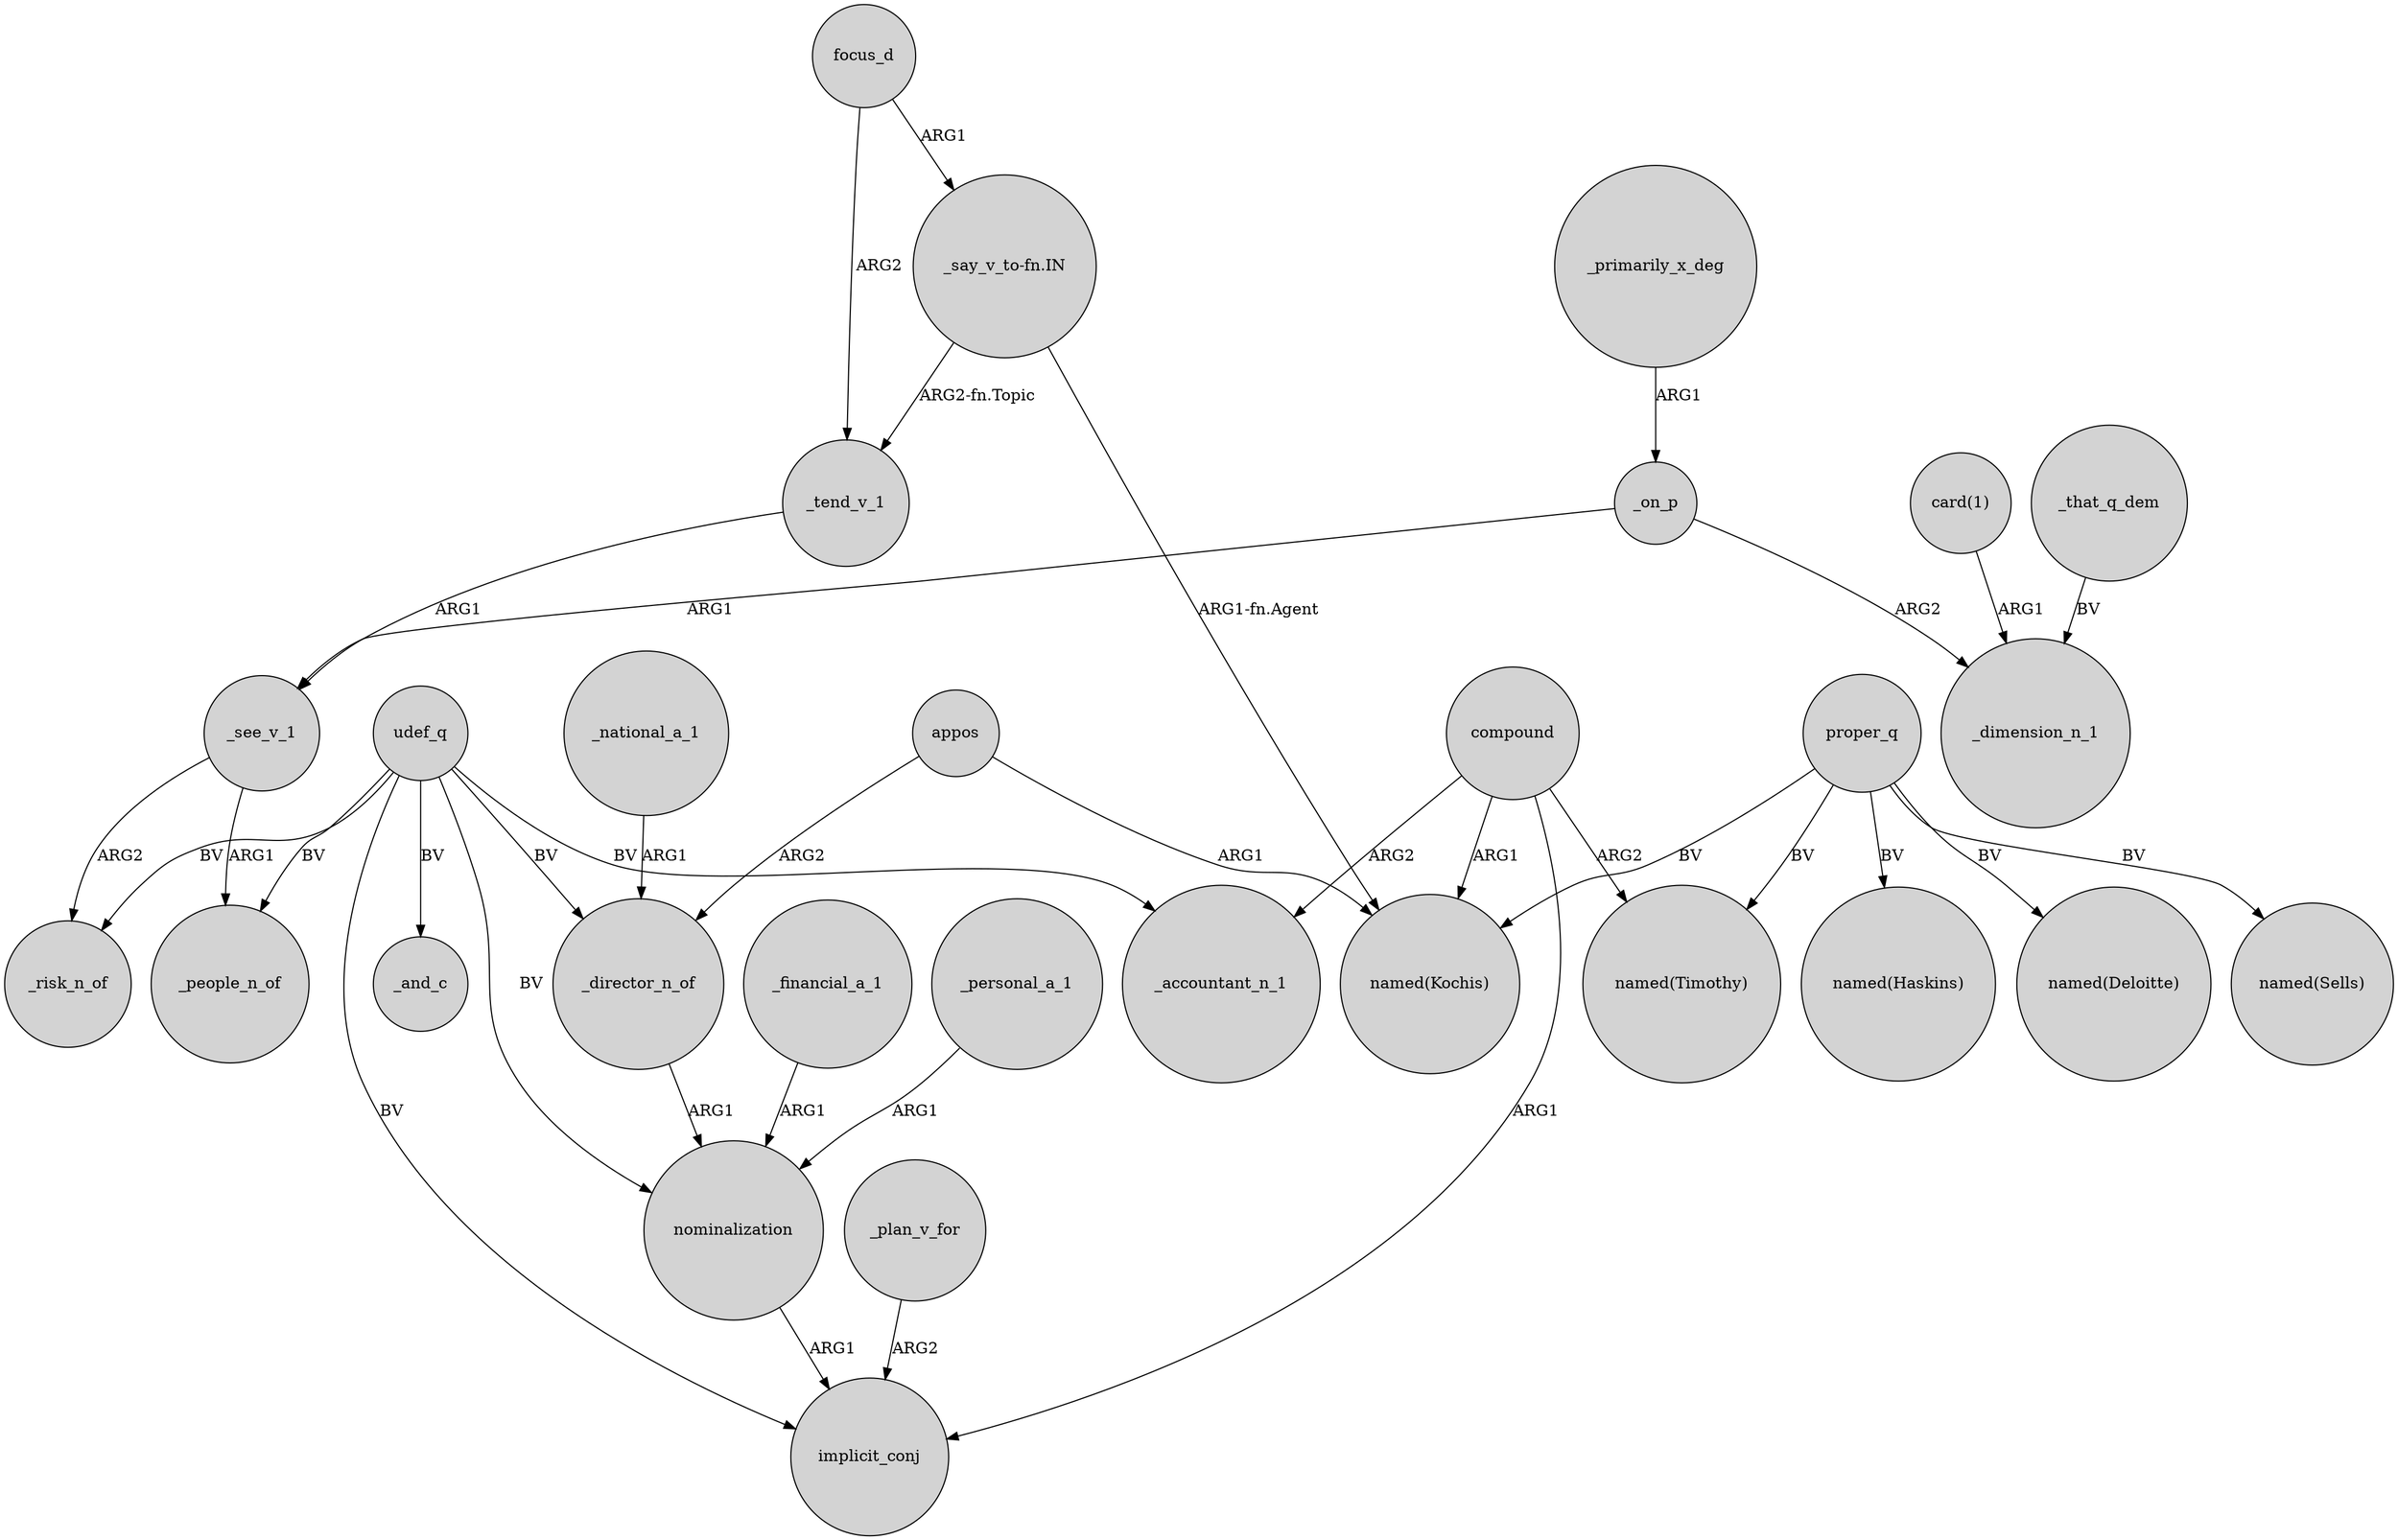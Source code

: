 digraph {
	node [shape=circle style=filled]
	udef_q -> _risk_n_of [label=BV]
	"_say_v_to-fn.IN" -> _tend_v_1 [label="ARG2-fn.Topic"]
	_see_v_1 -> _people_n_of [label=ARG1]
	_financial_a_1 -> nominalization [label=ARG1]
	proper_q -> "named(Deloitte)" [label=BV]
	proper_q -> "named(Kochis)" [label=BV]
	_director_n_of -> nominalization [label=ARG1]
	_plan_v_for -> implicit_conj [label=ARG2]
	compound -> "named(Timothy)" [label=ARG2]
	_national_a_1 -> _director_n_of [label=ARG1]
	proper_q -> "named(Timothy)" [label=BV]
	proper_q -> "named(Sells)" [label=BV]
	nominalization -> implicit_conj [label=ARG1]
	udef_q -> implicit_conj [label=BV]
	compound -> _accountant_n_1 [label=ARG2]
	_on_p -> _see_v_1 [label=ARG1]
	udef_q -> _people_n_of [label=BV]
	"_say_v_to-fn.IN" -> "named(Kochis)" [label="ARG1-fn.Agent"]
	_tend_v_1 -> _see_v_1 [label=ARG1]
	compound -> implicit_conj [label=ARG1]
	focus_d -> _tend_v_1 [label=ARG2]
	"card(1)" -> _dimension_n_1 [label=ARG1]
	_see_v_1 -> _risk_n_of [label=ARG2]
	udef_q -> nominalization [label=BV]
	_primarily_x_deg -> _on_p [label=ARG1]
	proper_q -> "named(Haskins)" [label=BV]
	udef_q -> _accountant_n_1 [label=BV]
	compound -> "named(Kochis)" [label=ARG1]
	_on_p -> _dimension_n_1 [label=ARG2]
	_personal_a_1 -> nominalization [label=ARG1]
	appos -> "named(Kochis)" [label=ARG1]
	udef_q -> _and_c [label=BV]
	appos -> _director_n_of [label=ARG2]
	udef_q -> _director_n_of [label=BV]
	_that_q_dem -> _dimension_n_1 [label=BV]
	focus_d -> "_say_v_to-fn.IN" [label=ARG1]
}
